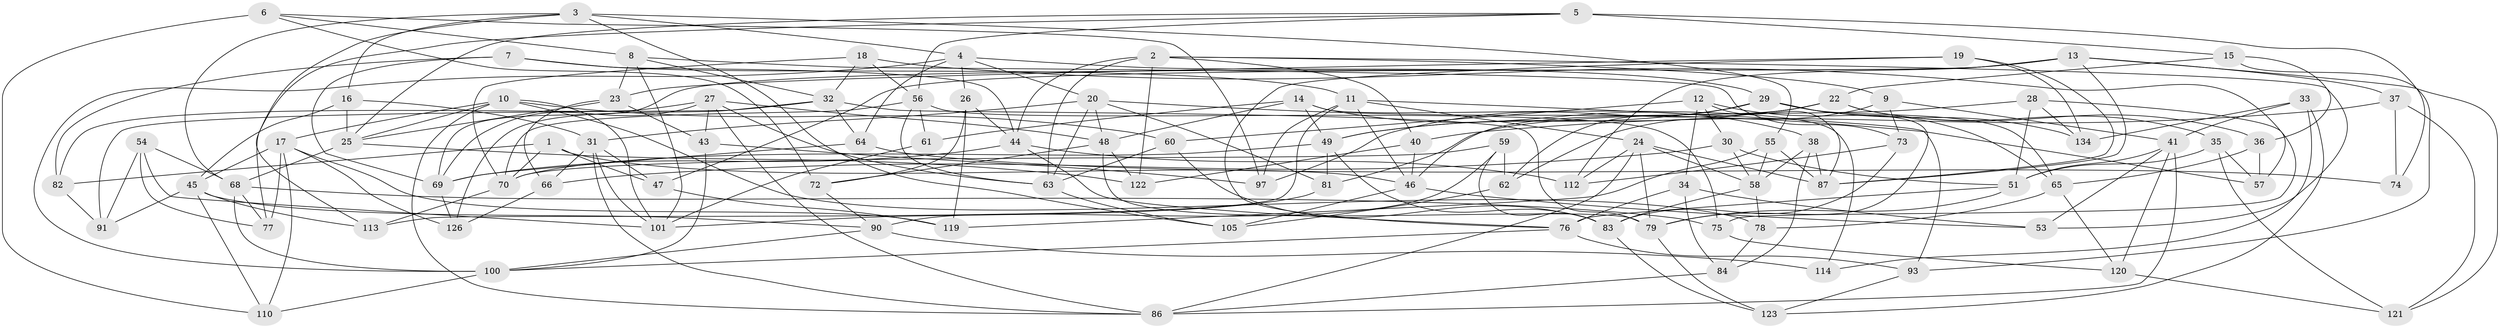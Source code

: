 // Generated by graph-tools (version 1.1) at 2025/52/02/27/25 19:52:34]
// undirected, 96 vertices, 229 edges
graph export_dot {
graph [start="1"]
  node [color=gray90,style=filled];
  1;
  2 [super="+42"];
  3 [super="+67"];
  4 [super="+21"];
  5 [super="+98"];
  6;
  7;
  8 [super="+99"];
  9;
  10 [super="+88"];
  11 [super="+111"];
  12 [super="+103"];
  13 [super="+92"];
  14 [super="+104"];
  15;
  16;
  17 [super="+129"];
  18;
  19;
  20 [super="+130"];
  22 [super="+89"];
  23 [super="+132"];
  24 [super="+50"];
  25 [super="+125"];
  26;
  27 [super="+39"];
  28;
  29 [super="+71"];
  30;
  31 [super="+127"];
  32 [super="+80"];
  33;
  34;
  35;
  36;
  37;
  38;
  40;
  41 [super="+85"];
  43;
  44 [super="+102"];
  45 [super="+52"];
  46 [super="+117"];
  47;
  48 [super="+108"];
  49 [super="+94"];
  51 [super="+133"];
  53;
  54;
  55;
  56 [super="+128"];
  57;
  58 [super="+107"];
  59;
  60;
  61;
  62;
  63 [super="+136"];
  64;
  65 [super="+95"];
  66;
  68 [super="+135"];
  69 [super="+106"];
  70 [super="+124"];
  72;
  73;
  74;
  75;
  76 [super="+96"];
  77;
  78;
  79 [super="+118"];
  81;
  82;
  83 [super="+109"];
  84;
  86 [super="+131"];
  87 [super="+116"];
  90 [super="+137"];
  91;
  93;
  97;
  100 [super="+115"];
  101 [super="+138"];
  105;
  110;
  112;
  113;
  114;
  119;
  120;
  121;
  122;
  123;
  126;
  134;
  1 -- 46;
  1 -- 82;
  1 -- 47;
  1 -- 70;
  2 -- 53;
  2 -- 122;
  2 -- 63;
  2 -- 40;
  2 -- 9;
  2 -- 44;
  3 -- 55;
  3 -- 105;
  3 -- 16;
  3 -- 113;
  3 -- 68;
  3 -- 4;
  4 -- 20;
  4 -- 29;
  4 -- 64;
  4 -- 26;
  4 -- 100;
  5 -- 74 [weight=2];
  5 -- 77;
  5 -- 15;
  5 -- 56;
  5 -- 25;
  6 -- 72;
  6 -- 97;
  6 -- 8;
  6 -- 110;
  7 -- 69;
  7 -- 11;
  7 -- 82;
  7 -- 44;
  8 -- 101;
  8 -- 23 [weight=2];
  8 -- 73;
  8 -- 32;
  9 -- 73;
  9 -- 62;
  9 -- 41;
  10 -- 60;
  10 -- 17;
  10 -- 86;
  10 -- 25;
  10 -- 101;
  10 -- 78;
  11 -- 93;
  11 -- 97;
  11 -- 46;
  11 -- 113;
  11 -- 24;
  12 -- 65 [weight=2];
  12 -- 30;
  12 -- 87;
  12 -- 34;
  12 -- 60;
  13 -- 112;
  13 -- 121;
  13 -- 87;
  13 -- 37;
  13 -- 47;
  13 -- 69;
  14 -- 61 [weight=2];
  14 -- 114;
  14 -- 38;
  14 -- 48;
  14 -- 49;
  15 -- 36;
  15 -- 22;
  15 -- 93;
  16 -- 31;
  16 -- 25;
  16 -- 45;
  17 -- 77;
  17 -- 110;
  17 -- 45;
  17 -- 126;
  17 -- 119;
  18 -- 56;
  18 -- 32;
  18 -- 70;
  18 -- 57;
  19 -- 76;
  19 -- 87;
  19 -- 23;
  19 -- 134;
  20 -- 63;
  20 -- 31;
  20 -- 81;
  20 -- 57;
  20 -- 48;
  22 -- 49;
  22 -- 35;
  22 -- 46;
  22 -- 97;
  22 -- 36;
  23 -- 43;
  23 -- 25;
  23 -- 66;
  24 -- 112;
  24 -- 87;
  24 -- 58;
  24 -- 86;
  24 -- 79;
  25 -- 122;
  25 -- 68;
  26 -- 119;
  26 -- 72;
  26 -- 44;
  27 -- 82;
  27 -- 43;
  27 -- 48;
  27 -- 86;
  27 -- 63;
  27 -- 69;
  28 -- 51;
  28 -- 81;
  28 -- 134;
  28 -- 75;
  29 -- 62;
  29 -- 79;
  29 -- 65;
  29 -- 49;
  29 -- 134;
  30 -- 66;
  30 -- 58;
  30 -- 51;
  31 -- 47;
  31 -- 66;
  31 -- 86;
  31 -- 101;
  32 -- 126;
  32 -- 64;
  32 -- 91;
  32 -- 79;
  33 -- 123;
  33 -- 114;
  33 -- 41;
  33 -- 134;
  34 -- 84;
  34 -- 53;
  34 -- 76;
  35 -- 57;
  35 -- 121;
  35 -- 51;
  36 -- 65;
  36 -- 57;
  37 -- 74;
  37 -- 121;
  37 -- 40;
  38 -- 84;
  38 -- 87;
  38 -- 58;
  40 -- 122;
  40 -- 46;
  41 -- 53;
  41 -- 120;
  41 -- 51;
  41 -- 86;
  43 -- 97;
  43 -- 100;
  44 -- 69;
  44 -- 112;
  44 -- 76;
  45 -- 110;
  45 -- 91;
  45 -- 113;
  45 -- 90;
  46 -- 105;
  46 -- 53;
  47 -- 119;
  48 -- 72;
  48 -- 122;
  48 -- 79;
  49 -- 70;
  49 -- 81;
  49 -- 83;
  51 -- 76;
  51 -- 79;
  54 -- 91;
  54 -- 68;
  54 -- 77;
  54 -- 101;
  55 -- 119;
  55 -- 87;
  55 -- 58;
  56 -- 63;
  56 -- 75;
  56 -- 61;
  56 -- 70;
  58 -- 78;
  58 -- 83;
  59 -- 90;
  59 -- 62;
  59 -- 70;
  59 -- 83;
  60 -- 83;
  60 -- 63;
  61 -- 101;
  62 -- 105;
  63 -- 105;
  64 -- 69;
  64 -- 74;
  65 -- 78;
  65 -- 120;
  66 -- 126;
  68 -- 77;
  68 -- 100;
  68 -- 75;
  69 -- 126;
  70 -- 113;
  72 -- 90;
  73 -- 112;
  73 -- 83;
  75 -- 120;
  76 -- 100;
  76 -- 93;
  78 -- 84;
  79 -- 123;
  81 -- 101;
  82 -- 91;
  83 -- 123;
  84 -- 86;
  90 -- 114 [weight=2];
  90 -- 100;
  93 -- 123;
  100 -- 110;
  120 -- 121;
}
